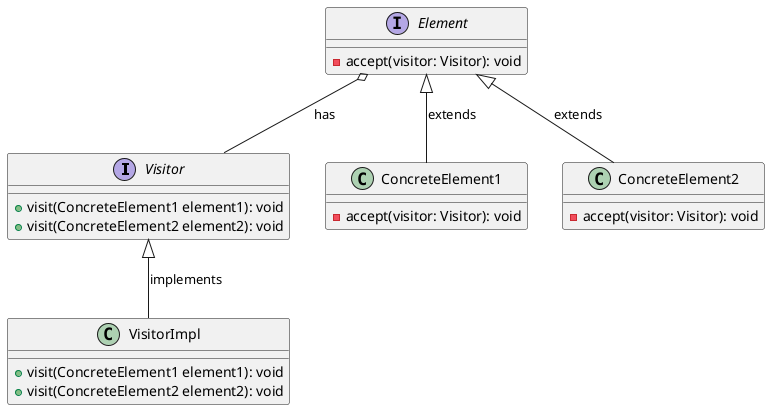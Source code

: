 @startuml
'https://plantuml.com/class-diagram
interface Visitor {
    + visit(ConcreteElement1 element1): void
    + visit(ConcreteElement2 element2): void
}

class VisitorImpl {
    + visit(ConcreteElement1 element1): void
    + visit(ConcreteElement2 element2): void
}

interface Element {
    - accept(visitor: Visitor): void
}

class ConcreteElement1 {
    - accept(visitor: Visitor): void
}

class ConcreteElement2 {
    - accept(visitor: Visitor): void
}

Visitor <|-- VisitorImpl: implements
Element o-- Visitor: has
Element <|-- ConcreteElement1: extends
Element <|-- ConcreteElement2: extends

@enduml